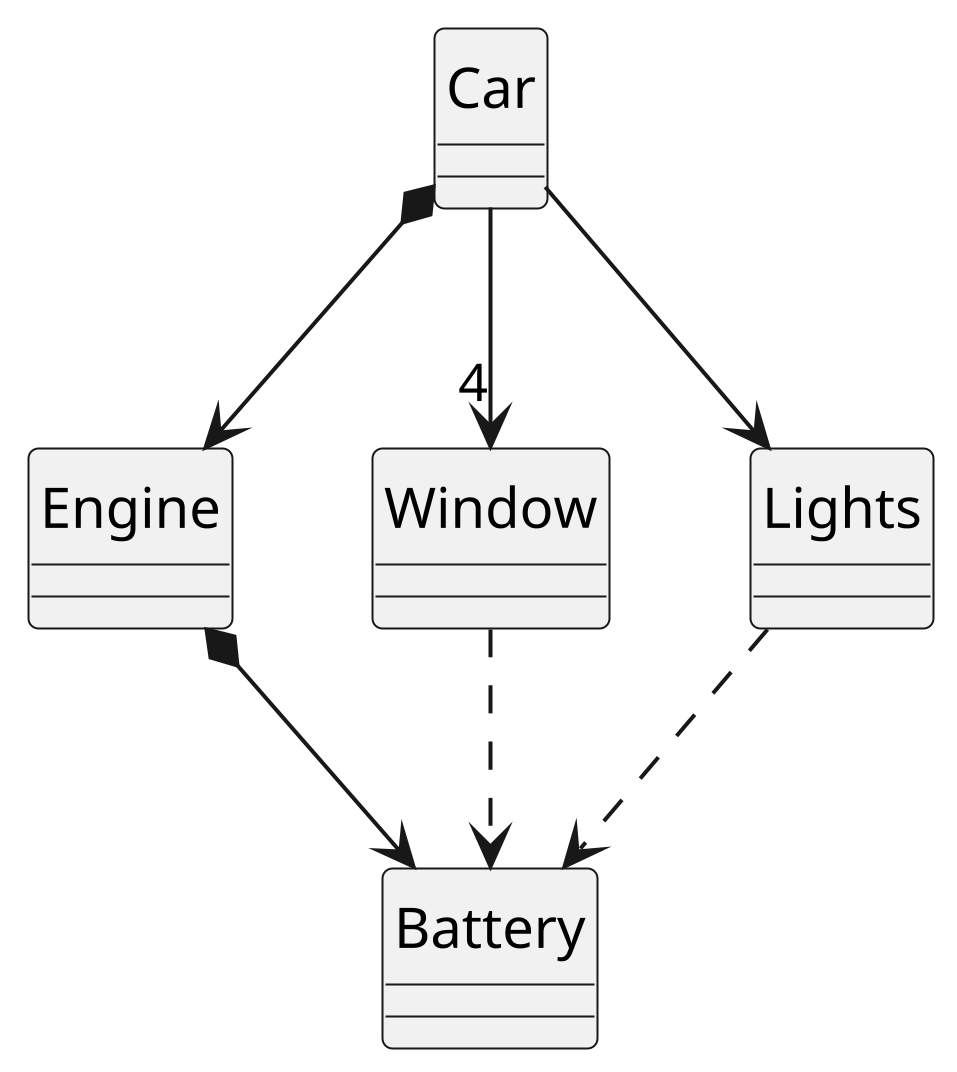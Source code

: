 @startuml
scale 4

skinparam classAttributeIconSize 0
hide circle

Car *--> Engine
Car --> "4" Window
Car --> Lights

Window .-> Battery
Engine *--> Battery
Lights .-> Battery
@enduml
